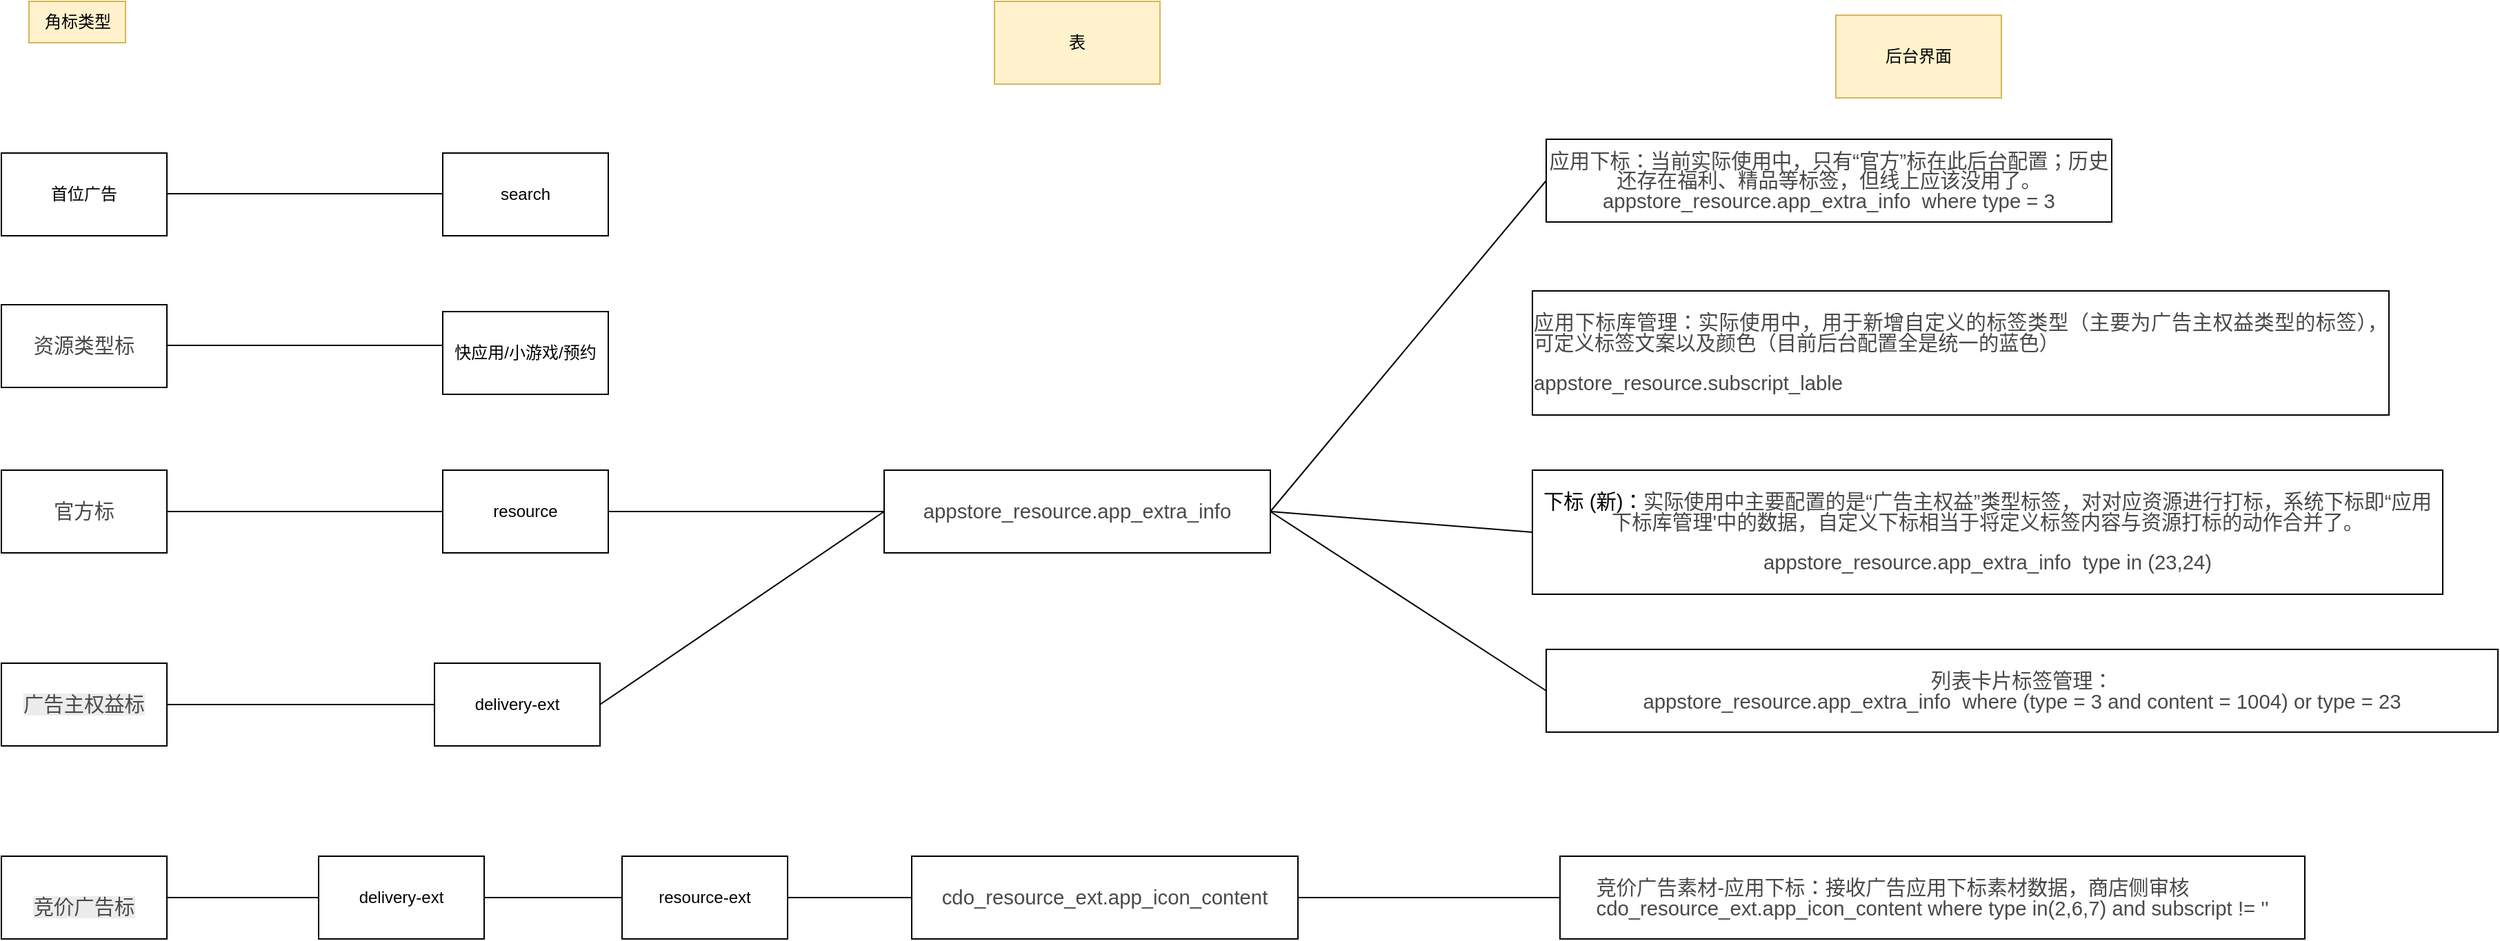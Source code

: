 <mxfile version="27.2.0">
  <diagram name="第 1 页" id="Ucv2GgbXj7bZguftJPe6">
    <mxGraphModel dx="2085" dy="1130" grid="1" gridSize="10" guides="1" tooltips="1" connect="1" arrows="1" fold="1" page="1" pageScale="1" pageWidth="827" pageHeight="1169" math="0" shadow="0">
      <root>
        <mxCell id="0" />
        <mxCell id="1" parent="0" />
        <mxCell id="gXH2KROTv9_O8nOjZuND-2" value="首位广告" style="whiteSpace=wrap;html=1;" vertex="1" parent="1">
          <mxGeometry x="40" y="140" width="120" height="60" as="geometry" />
        </mxCell>
        <mxCell id="gXH2KROTv9_O8nOjZuND-3" value="&lt;span data-copy-origin=&quot;https://odocs.myoas.com&quot; data-docs-delta=&quot;[[20,&amp;quot;首位广告标＞资源类型标＞官方标＞广告主权益标＞竞价广告标＞政务标&amp;quot;,&amp;quot;inline-dir:\&amp;quot;ltr\&amp;quot;&amp;quot;]]&quot;&gt;&lt;p style=&quot;line-height: 100%;margin-bottom: 0pt;margin-top: 0pt;font-size: 11pt;color: #494949;&quot; class=&quot;ql-direction-ltr ql-long-284244&quot;&gt;&lt;span class=&quot;ql-author-284244&quot;&gt;资源类型标&lt;/span&gt;&lt;/p&gt;&lt;/span&gt;" style="whiteSpace=wrap;html=1;" vertex="1" parent="1">
          <mxGeometry x="40" y="250" width="120" height="60" as="geometry" />
        </mxCell>
        <mxCell id="gXH2KROTv9_O8nOjZuND-4" value="&lt;span style=&quot;color: rgb(73, 73, 73); font-size: 14.667px;&quot;&gt;官方标&lt;/span&gt;" style="whiteSpace=wrap;html=1;" vertex="1" parent="1">
          <mxGeometry x="40" y="370" width="120" height="60" as="geometry" />
        </mxCell>
        <mxCell id="gXH2KROTv9_O8nOjZuND-8" value="&lt;br&gt;&lt;span style=&quot;color: rgb(73, 73, 73); font-family: Helvetica; font-size: 14.667px; font-style: normal; font-variant-ligatures: normal; font-variant-caps: normal; font-weight: 400; letter-spacing: normal; orphans: 2; text-align: center; text-indent: 0px; text-transform: none; widows: 2; word-spacing: 0px; -webkit-text-stroke-width: 0px; white-space: normal; background-color: rgb(236, 236, 236); text-decoration-thickness: initial; text-decoration-style: initial; text-decoration-color: initial; display: inline !important; float: none;&quot;&gt;广告主权益标&lt;/span&gt;&lt;div&gt;&lt;br/&gt;&lt;/div&gt;" style="whiteSpace=wrap;html=1;" vertex="1" parent="1">
          <mxGeometry x="40" y="510" width="120" height="60" as="geometry" />
        </mxCell>
        <mxCell id="gXH2KROTv9_O8nOjZuND-10" value="&lt;br&gt;&lt;span style=&quot;color: rgb(73, 73, 73); font-family: Helvetica; font-size: 14.667px; font-style: normal; font-variant-ligatures: normal; font-variant-caps: normal; font-weight: 400; letter-spacing: normal; orphans: 2; text-align: center; text-indent: 0px; text-transform: none; widows: 2; word-spacing: 0px; -webkit-text-stroke-width: 0px; white-space: normal; background-color: rgb(236, 236, 236); text-decoration-thickness: initial; text-decoration-style: initial; text-decoration-color: initial; display: inline !important; float: none;&quot;&gt;竞价广告标&lt;/span&gt;" style="whiteSpace=wrap;html=1;" vertex="1" parent="1">
          <mxGeometry x="40" y="650" width="120" height="60" as="geometry" />
        </mxCell>
        <mxCell id="gXH2KROTv9_O8nOjZuND-13" value="&lt;span data-copy-origin=&quot;https://odocs.myoas.com&quot; data-docs-delta=&quot;[[20,&amp;quot;应用下标后台：&amp;quot;,&amp;quot;inline-dir:\&amp;quot;ltr\&amp;quot;&amp;quot;],[20,&amp;quot;\n&amp;quot;,&amp;quot;24:\&amp;quot;hfpQ\&amp;quot;|direction:\&amp;quot;ltr\&amp;quot;&amp;quot;],[20,&amp;quot;appstore_resource.app_extra_info&amp;nbsp; where type = 3&amp;quot;,&amp;quot;inline-dir:\&amp;quot;ltr\&amp;quot;&amp;quot;],[20,&amp;quot;\n&amp;quot;,&amp;quot;24:\&amp;quot;KG1t\&amp;quot;|direction:\&amp;quot;ltr\&amp;quot;&amp;quot;],[20,&amp;quot;\n&amp;quot;,&amp;quot;24:\&amp;quot;nrkN\&amp;quot;&amp;quot;],[20,&amp;quot;应用下标库管理：&amp;quot;,&amp;quot;inline-dir:\&amp;quot;ltr\&amp;quot;&amp;quot;],[20,&amp;quot;\n&amp;quot;,&amp;quot;24:\&amp;quot;0zpr\&amp;quot;|direction:\&amp;quot;ltr\&amp;quot;&amp;quot;],[20,&amp;quot;appstore_resource.subscript_lable&amp;quot;,&amp;quot;inline-dir:\&amp;quot;ltr\&amp;quot;&amp;quot;],[20,&amp;quot;\n&amp;quot;,&amp;quot;24:\&amp;quot;eeaw\&amp;quot;|direction:\&amp;quot;ltr\&amp;quot;&amp;quot;],[20,&amp;quot;\n&amp;quot;,&amp;quot;24:\&amp;quot;owhY\&amp;quot;&amp;quot;],[20,&amp;quot;下标(新)：&amp;quot;,&amp;quot;inline-dir:\&amp;quot;ltr\&amp;quot;&amp;quot;],[20,&amp;quot;\n&amp;quot;,&amp;quot;24:\&amp;quot;AwLg\&amp;quot;|direction:\&amp;quot;ltr\&amp;quot;&amp;quot;],[20,&amp;quot;appstore_resource.app_extra_info&amp;nbsp; type in (23,24)&amp;quot;,&amp;quot;inline-dir:\&amp;quot;ltr\&amp;quot;&amp;quot;],[20,&amp;quot;\n&amp;quot;,&amp;quot;24:\&amp;quot;A2Q8\&amp;quot;|direction:\&amp;quot;ltr\&amp;quot;&amp;quot;],[20,&amp;quot;\n&amp;quot;,&amp;quot;24:\&amp;quot;ZBQM\&amp;quot;&amp;quot;],[20,&amp;quot;应用下标：（保留这个）&amp;quot;,&amp;quot;inline-dir:\&amp;quot;ltr\&amp;quot;&amp;quot;],[20,&amp;quot;\n&amp;quot;,&amp;quot;24:\&amp;quot;MEDD\&amp;quot;|direction:\&amp;quot;ltr\&amp;quot;&amp;quot;],[20,&amp;quot;cdo_resource_ext.app_icon_content where type in(2,6,7) and subscript != &#39;&#39;&amp;quot;,&amp;quot;inline-dir:\&amp;quot;ltr\&amp;quot;&amp;quot;],[20,&amp;quot;\n&amp;quot;,&amp;quot;24:\&amp;quot;bfCV\&amp;quot;|direction:\&amp;quot;ltr\&amp;quot;&amp;quot;],[20,&amp;quot;\n&amp;quot;,&amp;quot;24:\&amp;quot;RlGI\&amp;quot;&amp;quot;],[20,&amp;quot;列表卡片标签管理：（保留这个）&amp;quot;,&amp;quot;inline-dir:\&amp;quot;ltr\&amp;quot;&amp;quot;],[20,&amp;quot;\n&amp;quot;,&amp;quot;24:\&amp;quot;X4qz\&amp;quot;|direction:\&amp;quot;ltr\&amp;quot;&amp;quot;],[20,&amp;quot;appstore_resource.app_extra_info&amp;nbsp; where (type = 3 and content = 1004) or type = 23&amp;quot;,&amp;quot;inline-dir:\&amp;quot;ltr\&amp;quot;&amp;quot;]]&quot;&gt;&lt;p style=&quot;line-height: 100%;margin-bottom: 0pt;margin-top: 0pt;font-size: 11pt;color: #494949;&quot; class=&quot;ql-direction-ltr ql-long-284244&quot;&gt;&lt;span style=&quot;background-color: transparent; font-size: 11pt;&quot;&gt;列表卡片标签管理：&lt;/span&gt;&lt;br&gt;&lt;/p&gt;&lt;p style=&quot;line-height: 100%;margin-bottom: 0pt;margin-top: 0pt;font-size: 11pt;color: #494949;&quot; class=&quot;ql-direction-ltr ql-long-284244&quot;&gt;&lt;span class=&quot;ql-author-284244&quot;&gt;appstore_resource.app_extra_info&amp;nbsp; where (type = 3 and content = 1004) or type = 23&lt;/span&gt;&lt;/p&gt;&lt;/span&gt;" style="whiteSpace=wrap;html=1;" vertex="1" parent="1">
          <mxGeometry x="1160" y="500" width="690" height="60" as="geometry" />
        </mxCell>
        <mxCell id="gXH2KROTv9_O8nOjZuND-14" value="角标类型" style="text;html=1;align=center;verticalAlign=middle;resizable=0;points=[];autosize=1;strokeColor=#d6b656;fillColor=#fff2cc;" vertex="1" parent="1">
          <mxGeometry x="60" y="30" width="70" height="30" as="geometry" />
        </mxCell>
        <mxCell id="gXH2KROTv9_O8nOjZuND-15" value="表" style="whiteSpace=wrap;html=1;fillColor=#fff2cc;strokeColor=#d6b656;" vertex="1" parent="1">
          <mxGeometry x="760" y="30" width="120" height="60" as="geometry" />
        </mxCell>
        <mxCell id="gXH2KROTv9_O8nOjZuND-16" value="&lt;p style=&quot;line-height: 14.667px; margin-bottom: 0pt; margin-top: 0pt; font-size: 11pt; color: rgb(73, 73, 73);&quot; class=&quot;ql-direction-ltr ql-long-284244&quot;&gt;&lt;span style=&quot;font-size: 11pt; text-align: justify; background-color: transparent;&quot; class=&quot;ql-author-256471&quot;&gt;应用下标：当前实际使用中，只有“官方”标在此后台配置；历史还存在福利、精品等标签，&lt;/span&gt;&lt;span style=&quot;font-size: 11pt; text-align: justify; background-color: transparent;&quot; data-comment-guid=&quot;comment-w7CJpligpHakv3lP&quot; class=&quot;ql-author-256471 ql-commented ql-commented-background&quot;&gt;但线上应该没用了。&lt;/span&gt;&lt;/p&gt;&lt;p style=&quot;line-height: 14.667px; margin-bottom: 0pt; margin-top: 0pt; font-size: 11pt; color: rgb(73, 73, 73);&quot; class=&quot;ql-direction-ltr ql-long-284244&quot;&gt;&lt;span class=&quot;ql-author-284244&quot;&gt;appstore_resource.app_extra_info&amp;nbsp; where type = 3&lt;/span&gt;&lt;/p&gt;" style="whiteSpace=wrap;html=1;" vertex="1" parent="1">
          <mxGeometry x="1160" y="130" width="410" height="60" as="geometry" />
        </mxCell>
        <mxCell id="gXH2KROTv9_O8nOjZuND-17" value="&lt;span data-copy-origin=&quot;https://odocs.myoas.com&quot; data-docs-delta=&quot;[[20,&amp;quot;应用下标库管理：实际使用中，用于新增自定义的标签类型（主要为广告主权益类型的标签），可定义标签文案以及颜色（目前后台配置全是统一的蓝色）&amp;quot;]]&quot;&gt;&lt;p style=&quot;line-height: 100%;margin-bottom: 0pt;margin-top: 0pt;text-align: justify;font-size: 11pt;color: #494949;&quot; class=&quot;ql-align-justify ql-direction-ltr ql-long-256471&quot; align=&quot;justify&quot;&gt;&lt;span class=&quot;ql-author-256471&quot;&gt;应用下标库管理：实际使用中，用于新增自定义的标签类型（主要为广告主权益类型的标签），可定义标签文案以及颜色&lt;/span&gt;&lt;span data-comment-guid=&quot;comment-jawYSUgbdgzEieKq&quot; class=&quot;ql-author-256471 ql-commented ql-commented-background&quot;&gt;（目前后台配置全是统一的蓝色）&lt;br&gt;&lt;br&gt;&lt;span style=&quot;text-align: center;&quot;&gt;appstore_resource.subscript_lable&lt;/span&gt;&lt;br&gt;&lt;/span&gt;&lt;/p&gt;&lt;/span&gt;" style="whiteSpace=wrap;html=1;" vertex="1" parent="1">
          <mxGeometry x="1150" y="240" width="621" height="90" as="geometry" />
        </mxCell>
        <mxCell id="gXH2KROTv9_O8nOjZuND-19" value="&lt;span data-copy-origin=&quot;https://odocs.myoas.com&quot; data-docs-delta=&quot;[[20,&amp;quot;下标 (新)：&amp;quot;,&amp;quot;0:\&amp;quot;rgb(0%2C%200%2C%200)\&amp;quot;&amp;quot;],[20,&amp;quot;实际使用中主要配置的是“广告主权益”类型标签，对对应资源进行打标，系统下标即“应用下标库管理&#39;中的数据，自定义下标相当于将定义标签内容与资源打标的动作合并了。&amp;quot;]]&quot;&gt;&lt;p style=&quot;line-height: 100%;margin-bottom: 0pt;margin-top: 0pt;font-size: 11pt;color: #494949;&quot; class=&quot;ql-direction-ltr ql-long-256471&quot;&gt;&lt;span style=&quot;color: rgb(0, 0, 0);color: rgb(0, 0, 0);&quot; class=&quot;ql-author-256471&quot;&gt;下标 (新)：&lt;/span&gt;&lt;span class=&quot;ql-author-256471&quot;&gt;实际使用中主要配置的是“广告主权益”类型标签，对对应资源进行打标，系统下标即“应用下标库管理&#39;中的数据，自定义下标相当于将定义标签内容与资源打标的动作合并了。&lt;br&gt;&lt;br&gt;appstore_resource.app_extra_info&amp;nbsp; type in (23,24)&lt;br&gt;&lt;/span&gt;&lt;/p&gt;&lt;/span&gt;" style="whiteSpace=wrap;html=1;" vertex="1" parent="1">
          <mxGeometry x="1150" y="370" width="660" height="90" as="geometry" />
        </mxCell>
        <mxCell id="gXH2KROTv9_O8nOjZuND-20" value="&lt;span data-copy-origin=&quot;https://odocs.myoas.com&quot; data-docs-delta=&quot;[[20,&amp;quot;竞价广告素材-应用下标：接收广告应用下标素材数据，商店侧审核&amp;quot;]]&quot;&gt;&lt;p style=&quot;line-height: 100%;margin-bottom: 0pt;margin-top: 0pt;text-align: justify;font-size: 11pt;color: #494949;&quot; class=&quot;ql-align-justify ql-direction-ltr ql-long-256471&quot; align=&quot;justify&quot;&gt;&lt;span class=&quot;ql-author-256471&quot;&gt;竞价广告素材-应用下标：接收广告应用下标素材数据，商店侧审核&lt;br&gt;&lt;span style=&quot;text-align: center;&quot;&gt;cdo_resource_ext.app_icon_content where type in(2,6,7) and subscript != &#39;&#39;&lt;/span&gt;&lt;br&gt;&lt;/span&gt;&lt;/p&gt;&lt;/span&gt;" style="whiteSpace=wrap;html=1;" vertex="1" parent="1">
          <mxGeometry x="1170" y="650" width="540" height="60" as="geometry" />
        </mxCell>
        <mxCell id="gXH2KROTv9_O8nOjZuND-44" value="delivery-ext" style="whiteSpace=wrap;html=1;" vertex="1" parent="1">
          <mxGeometry x="354" y="510" width="120" height="60" as="geometry" />
        </mxCell>
        <mxCell id="gXH2KROTv9_O8nOjZuND-47" value="后台界面" style="whiteSpace=wrap;html=1;fillColor=#fff2cc;strokeColor=#d6b656;" vertex="1" parent="1">
          <mxGeometry x="1370" y="40" width="120" height="60" as="geometry" />
        </mxCell>
        <mxCell id="gXH2KROTv9_O8nOjZuND-48" value="&lt;span style=&quot;color: rgb(73, 73, 73); font-size: 14.667px;&quot;&gt;appstore_resource.app_extra_info&lt;/span&gt;" style="whiteSpace=wrap;html=1;" vertex="1" parent="1">
          <mxGeometry x="680" y="370" width="280" height="60" as="geometry" />
        </mxCell>
        <mxCell id="gXH2KROTv9_O8nOjZuND-50" value="&lt;span style=&quot;color: rgb(73, 73, 73); font-size: 14.667px;&quot;&gt;cdo_resource_ext.app_icon_content&lt;/span&gt;" style="whiteSpace=wrap;html=1;" vertex="1" parent="1">
          <mxGeometry x="700" y="650" width="280" height="60" as="geometry" />
        </mxCell>
        <mxCell id="gXH2KROTv9_O8nOjZuND-51" value="" style="endArrow=none;html=1;rounded=0;exitX=1;exitY=0.5;exitDx=0;exitDy=0;entryX=0;entryY=0.5;entryDx=0;entryDy=0;" edge="1" parent="1" source="gXH2KROTv9_O8nOjZuND-4" target="gXH2KROTv9_O8nOjZuND-41">
          <mxGeometry width="50" height="50" relative="1" as="geometry">
            <mxPoint x="800" y="350" as="sourcePoint" />
            <mxPoint x="850" y="300" as="targetPoint" />
          </mxGeometry>
        </mxCell>
        <mxCell id="gXH2KROTv9_O8nOjZuND-52" value="" style="endArrow=none;html=1;rounded=0;exitX=1;exitY=0.5;exitDx=0;exitDy=0;entryX=0;entryY=0.5;entryDx=0;entryDy=0;" edge="1" parent="1" source="gXH2KROTv9_O8nOjZuND-41" target="gXH2KROTv9_O8nOjZuND-48">
          <mxGeometry width="50" height="50" relative="1" as="geometry">
            <mxPoint x="430" y="400" as="sourcePoint" />
            <mxPoint x="580" y="400" as="targetPoint" />
          </mxGeometry>
        </mxCell>
        <mxCell id="gXH2KROTv9_O8nOjZuND-53" value="" style="endArrow=none;html=1;rounded=0;exitX=1;exitY=0.5;exitDx=0;exitDy=0;entryX=0;entryY=0.5;entryDx=0;entryDy=0;" edge="1" parent="1" source="gXH2KROTv9_O8nOjZuND-8" target="gXH2KROTv9_O8nOjZuND-44">
          <mxGeometry width="50" height="50" relative="1" as="geometry">
            <mxPoint x="260" y="490" as="sourcePoint" />
            <mxPoint x="410" y="490" as="targetPoint" />
          </mxGeometry>
        </mxCell>
        <mxCell id="gXH2KROTv9_O8nOjZuND-58" value="" style="endArrow=none;html=1;rounded=0;exitX=1;exitY=0.5;exitDx=0;exitDy=0;entryX=0;entryY=0.5;entryDx=0;entryDy=0;" edge="1" parent="1" source="gXH2KROTv9_O8nOjZuND-48" target="gXH2KROTv9_O8nOjZuND-16">
          <mxGeometry width="50" height="50" relative="1" as="geometry">
            <mxPoint x="620" y="660" as="sourcePoint" />
            <mxPoint x="790" y="470" as="targetPoint" />
          </mxGeometry>
        </mxCell>
        <mxCell id="gXH2KROTv9_O8nOjZuND-59" value="" style="endArrow=none;html=1;rounded=0;entryX=0;entryY=0.5;entryDx=0;entryDy=0;exitX=1;exitY=0.5;exitDx=0;exitDy=0;" edge="1" parent="1" source="gXH2KROTv9_O8nOjZuND-48" target="gXH2KROTv9_O8nOjZuND-19">
          <mxGeometry width="50" height="50" relative="1" as="geometry">
            <mxPoint x="880" y="400" as="sourcePoint" />
            <mxPoint x="1300" y="340" as="targetPoint" />
          </mxGeometry>
        </mxCell>
        <mxCell id="gXH2KROTv9_O8nOjZuND-60" value="" style="endArrow=none;html=1;rounded=0;entryX=0;entryY=0.5;entryDx=0;entryDy=0;exitX=1;exitY=0.5;exitDx=0;exitDy=0;" edge="1" parent="1" source="gXH2KROTv9_O8nOjZuND-48" target="gXH2KROTv9_O8nOjZuND-13">
          <mxGeometry width="50" height="50" relative="1" as="geometry">
            <mxPoint x="940" y="495" as="sourcePoint" />
            <mxPoint x="1210" y="510" as="targetPoint" />
          </mxGeometry>
        </mxCell>
        <mxCell id="gXH2KROTv9_O8nOjZuND-61" value="" style="endArrow=none;html=1;rounded=0;entryX=0;entryY=0.5;entryDx=0;entryDy=0;exitX=1;exitY=0.5;exitDx=0;exitDy=0;" edge="1" parent="1" source="gXH2KROTv9_O8nOjZuND-50" target="gXH2KROTv9_O8nOjZuND-20">
          <mxGeometry width="50" height="50" relative="1" as="geometry">
            <mxPoint x="1010" y="510" as="sourcePoint" />
            <mxPoint x="1290" y="640" as="targetPoint" />
          </mxGeometry>
        </mxCell>
        <mxCell id="gXH2KROTv9_O8nOjZuND-63" value="delivery-ext" style="whiteSpace=wrap;html=1;" vertex="1" parent="1">
          <mxGeometry x="270" y="650" width="120" height="60" as="geometry" />
        </mxCell>
        <mxCell id="gXH2KROTv9_O8nOjZuND-64" value="resource-ext" style="whiteSpace=wrap;html=1;" vertex="1" parent="1">
          <mxGeometry x="490" y="650" width="120" height="60" as="geometry" />
        </mxCell>
        <mxCell id="gXH2KROTv9_O8nOjZuND-66" value="" style="endArrow=none;html=1;rounded=0;exitX=1;exitY=0.5;exitDx=0;exitDy=0;entryX=0;entryY=0.5;entryDx=0;entryDy=0;" edge="1" parent="1" source="gXH2KROTv9_O8nOjZuND-10" target="gXH2KROTv9_O8nOjZuND-63">
          <mxGeometry width="50" height="50" relative="1" as="geometry">
            <mxPoint x="250" y="560" as="sourcePoint" />
            <mxPoint x="400" y="560" as="targetPoint" />
          </mxGeometry>
        </mxCell>
        <mxCell id="gXH2KROTv9_O8nOjZuND-67" value="" style="endArrow=none;html=1;rounded=0;exitX=1;exitY=0.5;exitDx=0;exitDy=0;entryX=0;entryY=0.5;entryDx=0;entryDy=0;" edge="1" parent="1" source="gXH2KROTv9_O8nOjZuND-63" target="gXH2KROTv9_O8nOjZuND-64">
          <mxGeometry width="50" height="50" relative="1" as="geometry">
            <mxPoint x="260" y="680" as="sourcePoint" />
            <mxPoint x="410" y="680" as="targetPoint" />
          </mxGeometry>
        </mxCell>
        <mxCell id="gXH2KROTv9_O8nOjZuND-68" value="" style="endArrow=none;html=1;rounded=0;exitX=1;exitY=0.5;exitDx=0;exitDy=0;entryX=0;entryY=0.5;entryDx=0;entryDy=0;" edge="1" parent="1" source="gXH2KROTv9_O8nOjZuND-64" target="gXH2KROTv9_O8nOjZuND-50">
          <mxGeometry width="50" height="50" relative="1" as="geometry">
            <mxPoint x="470" y="710" as="sourcePoint" />
            <mxPoint x="530" y="700" as="targetPoint" />
          </mxGeometry>
        </mxCell>
        <mxCell id="gXH2KROTv9_O8nOjZuND-69" value="" style="endArrow=none;html=1;rounded=0;exitX=1;exitY=0.5;exitDx=0;exitDy=0;entryX=0;entryY=0.5;entryDx=0;entryDy=0;" edge="1" parent="1" source="gXH2KROTv9_O8nOjZuND-44" target="gXH2KROTv9_O8nOjZuND-48">
          <mxGeometry width="50" height="50" relative="1" as="geometry">
            <mxPoint x="520" y="410" as="sourcePoint" />
            <mxPoint x="690" y="410" as="targetPoint" />
          </mxGeometry>
        </mxCell>
        <mxCell id="gXH2KROTv9_O8nOjZuND-70" value="" style="endArrow=none;html=1;rounded=0;exitX=1;exitY=0.5;exitDx=0;exitDy=0;entryX=0;entryY=0.5;entryDx=0;entryDy=0;" edge="1" parent="1" target="gXH2KROTv9_O8nOjZuND-41">
          <mxGeometry width="50" height="50" relative="1" as="geometry">
            <mxPoint x="430" y="400" as="sourcePoint" />
            <mxPoint x="680" y="400" as="targetPoint" />
          </mxGeometry>
        </mxCell>
        <mxCell id="gXH2KROTv9_O8nOjZuND-41" value="resource" style="whiteSpace=wrap;html=1;" vertex="1" parent="1">
          <mxGeometry x="360" y="370" width="120" height="60" as="geometry" />
        </mxCell>
        <mxCell id="gXH2KROTv9_O8nOjZuND-72" value="search" style="whiteSpace=wrap;html=1;" vertex="1" parent="1">
          <mxGeometry x="360" y="140" width="120" height="60" as="geometry" />
        </mxCell>
        <mxCell id="gXH2KROTv9_O8nOjZuND-74" value="" style="endArrow=none;html=1;rounded=0;exitX=1;exitY=0.5;exitDx=0;exitDy=0;entryX=0;entryY=0.5;entryDx=0;entryDy=0;" edge="1" parent="1">
          <mxGeometry width="50" height="50" relative="1" as="geometry">
            <mxPoint x="160" y="169.52" as="sourcePoint" />
            <mxPoint x="360" y="169.52" as="targetPoint" />
          </mxGeometry>
        </mxCell>
        <mxCell id="gXH2KROTv9_O8nOjZuND-75" value="" style="endArrow=none;html=1;rounded=0;exitX=1;exitY=0.5;exitDx=0;exitDy=0;entryX=0;entryY=0.5;entryDx=0;entryDy=0;" edge="1" parent="1">
          <mxGeometry width="50" height="50" relative="1" as="geometry">
            <mxPoint x="160" y="279.52" as="sourcePoint" />
            <mxPoint x="360" y="279.52" as="targetPoint" />
          </mxGeometry>
        </mxCell>
        <mxCell id="gXH2KROTv9_O8nOjZuND-76" value="快应用/小游戏/预约" style="whiteSpace=wrap;html=1;" vertex="1" parent="1">
          <mxGeometry x="360" y="255" width="120" height="60" as="geometry" />
        </mxCell>
      </root>
    </mxGraphModel>
  </diagram>
</mxfile>
